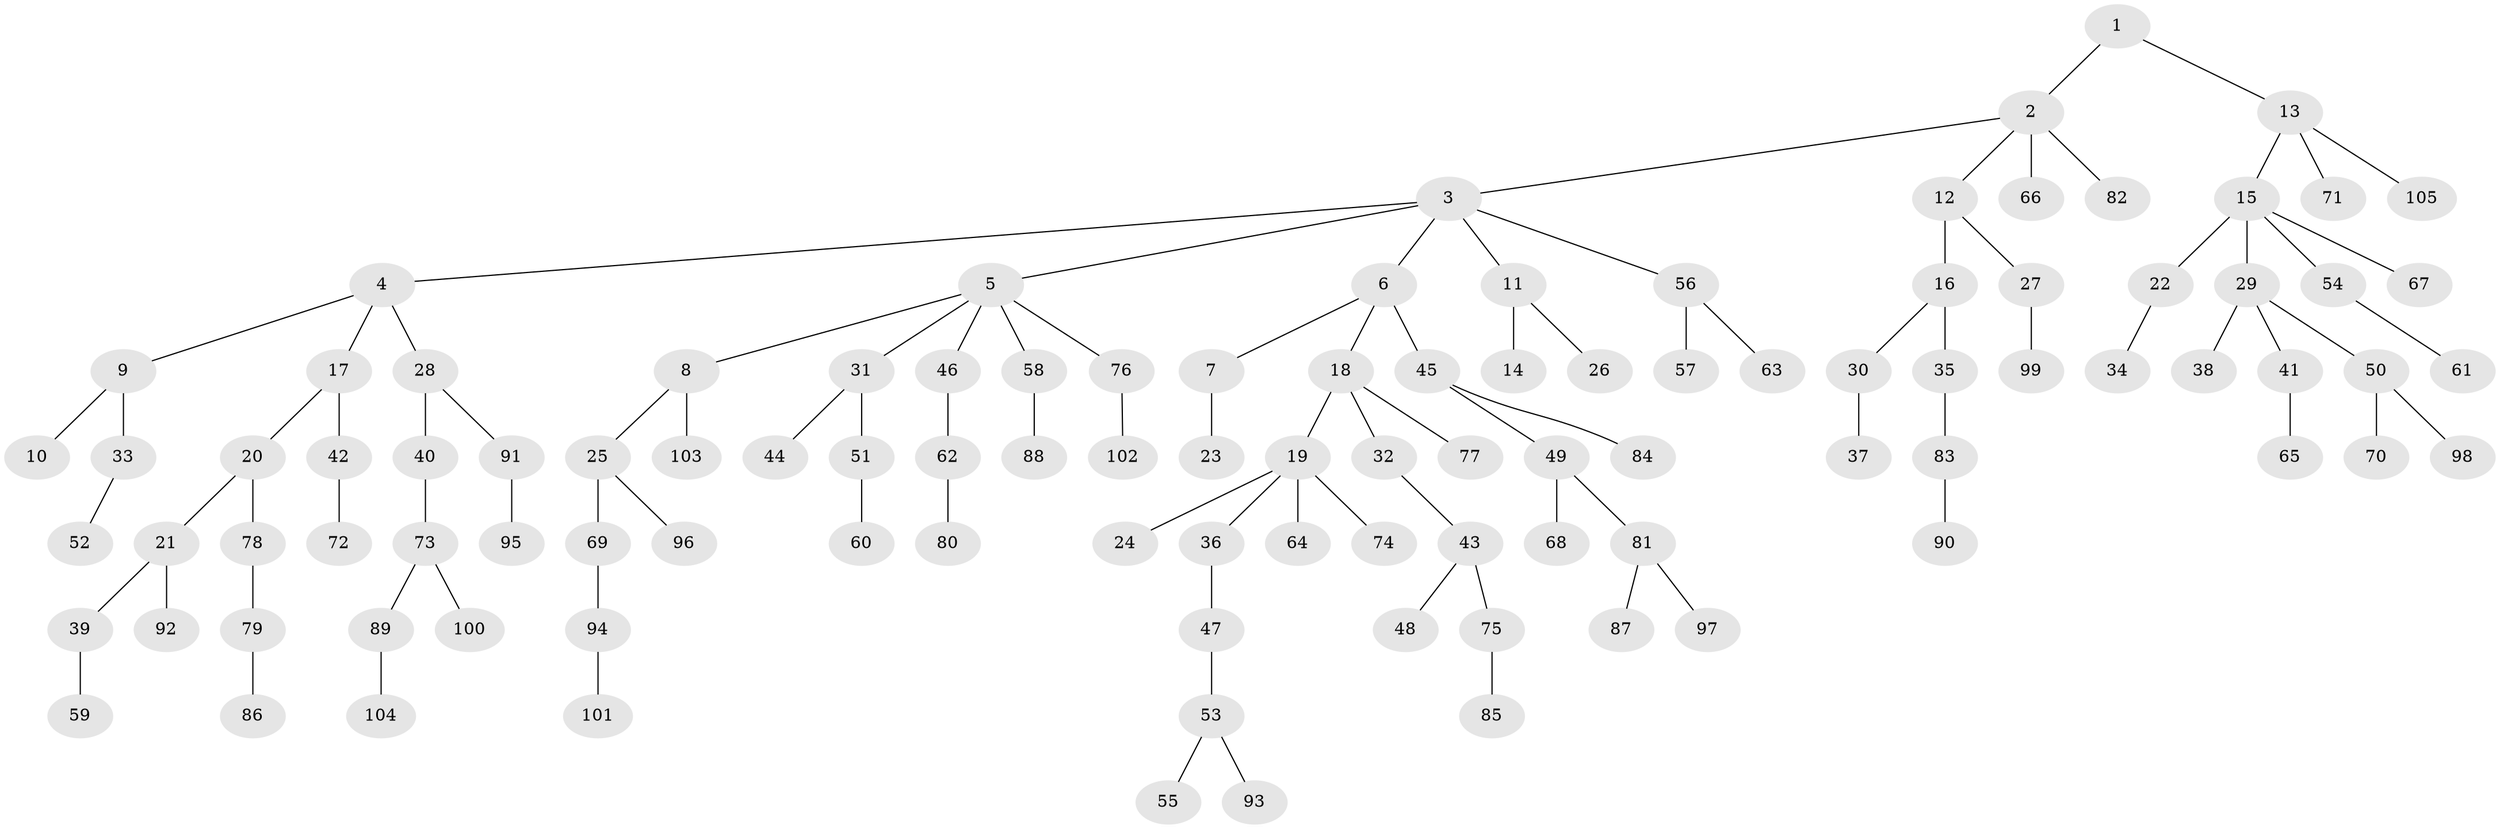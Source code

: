 // coarse degree distribution, {5: 0.06060606060606061, 8: 0.015151515151515152, 7: 0.015151515151515152, 1: 0.5454545454545454, 2: 0.24242424242424243, 4: 0.045454545454545456, 3: 0.07575757575757576}
// Generated by graph-tools (version 1.1) at 2025/24/03/03/25 07:24:06]
// undirected, 105 vertices, 104 edges
graph export_dot {
graph [start="1"]
  node [color=gray90,style=filled];
  1;
  2;
  3;
  4;
  5;
  6;
  7;
  8;
  9;
  10;
  11;
  12;
  13;
  14;
  15;
  16;
  17;
  18;
  19;
  20;
  21;
  22;
  23;
  24;
  25;
  26;
  27;
  28;
  29;
  30;
  31;
  32;
  33;
  34;
  35;
  36;
  37;
  38;
  39;
  40;
  41;
  42;
  43;
  44;
  45;
  46;
  47;
  48;
  49;
  50;
  51;
  52;
  53;
  54;
  55;
  56;
  57;
  58;
  59;
  60;
  61;
  62;
  63;
  64;
  65;
  66;
  67;
  68;
  69;
  70;
  71;
  72;
  73;
  74;
  75;
  76;
  77;
  78;
  79;
  80;
  81;
  82;
  83;
  84;
  85;
  86;
  87;
  88;
  89;
  90;
  91;
  92;
  93;
  94;
  95;
  96;
  97;
  98;
  99;
  100;
  101;
  102;
  103;
  104;
  105;
  1 -- 2;
  1 -- 13;
  2 -- 3;
  2 -- 12;
  2 -- 66;
  2 -- 82;
  3 -- 4;
  3 -- 5;
  3 -- 6;
  3 -- 11;
  3 -- 56;
  4 -- 9;
  4 -- 17;
  4 -- 28;
  5 -- 8;
  5 -- 31;
  5 -- 46;
  5 -- 58;
  5 -- 76;
  6 -- 7;
  6 -- 18;
  6 -- 45;
  7 -- 23;
  8 -- 25;
  8 -- 103;
  9 -- 10;
  9 -- 33;
  11 -- 14;
  11 -- 26;
  12 -- 16;
  12 -- 27;
  13 -- 15;
  13 -- 71;
  13 -- 105;
  15 -- 22;
  15 -- 29;
  15 -- 54;
  15 -- 67;
  16 -- 30;
  16 -- 35;
  17 -- 20;
  17 -- 42;
  18 -- 19;
  18 -- 32;
  18 -- 77;
  19 -- 24;
  19 -- 36;
  19 -- 64;
  19 -- 74;
  20 -- 21;
  20 -- 78;
  21 -- 39;
  21 -- 92;
  22 -- 34;
  25 -- 69;
  25 -- 96;
  27 -- 99;
  28 -- 40;
  28 -- 91;
  29 -- 38;
  29 -- 41;
  29 -- 50;
  30 -- 37;
  31 -- 44;
  31 -- 51;
  32 -- 43;
  33 -- 52;
  35 -- 83;
  36 -- 47;
  39 -- 59;
  40 -- 73;
  41 -- 65;
  42 -- 72;
  43 -- 48;
  43 -- 75;
  45 -- 49;
  45 -- 84;
  46 -- 62;
  47 -- 53;
  49 -- 68;
  49 -- 81;
  50 -- 70;
  50 -- 98;
  51 -- 60;
  53 -- 55;
  53 -- 93;
  54 -- 61;
  56 -- 57;
  56 -- 63;
  58 -- 88;
  62 -- 80;
  69 -- 94;
  73 -- 89;
  73 -- 100;
  75 -- 85;
  76 -- 102;
  78 -- 79;
  79 -- 86;
  81 -- 87;
  81 -- 97;
  83 -- 90;
  89 -- 104;
  91 -- 95;
  94 -- 101;
}
